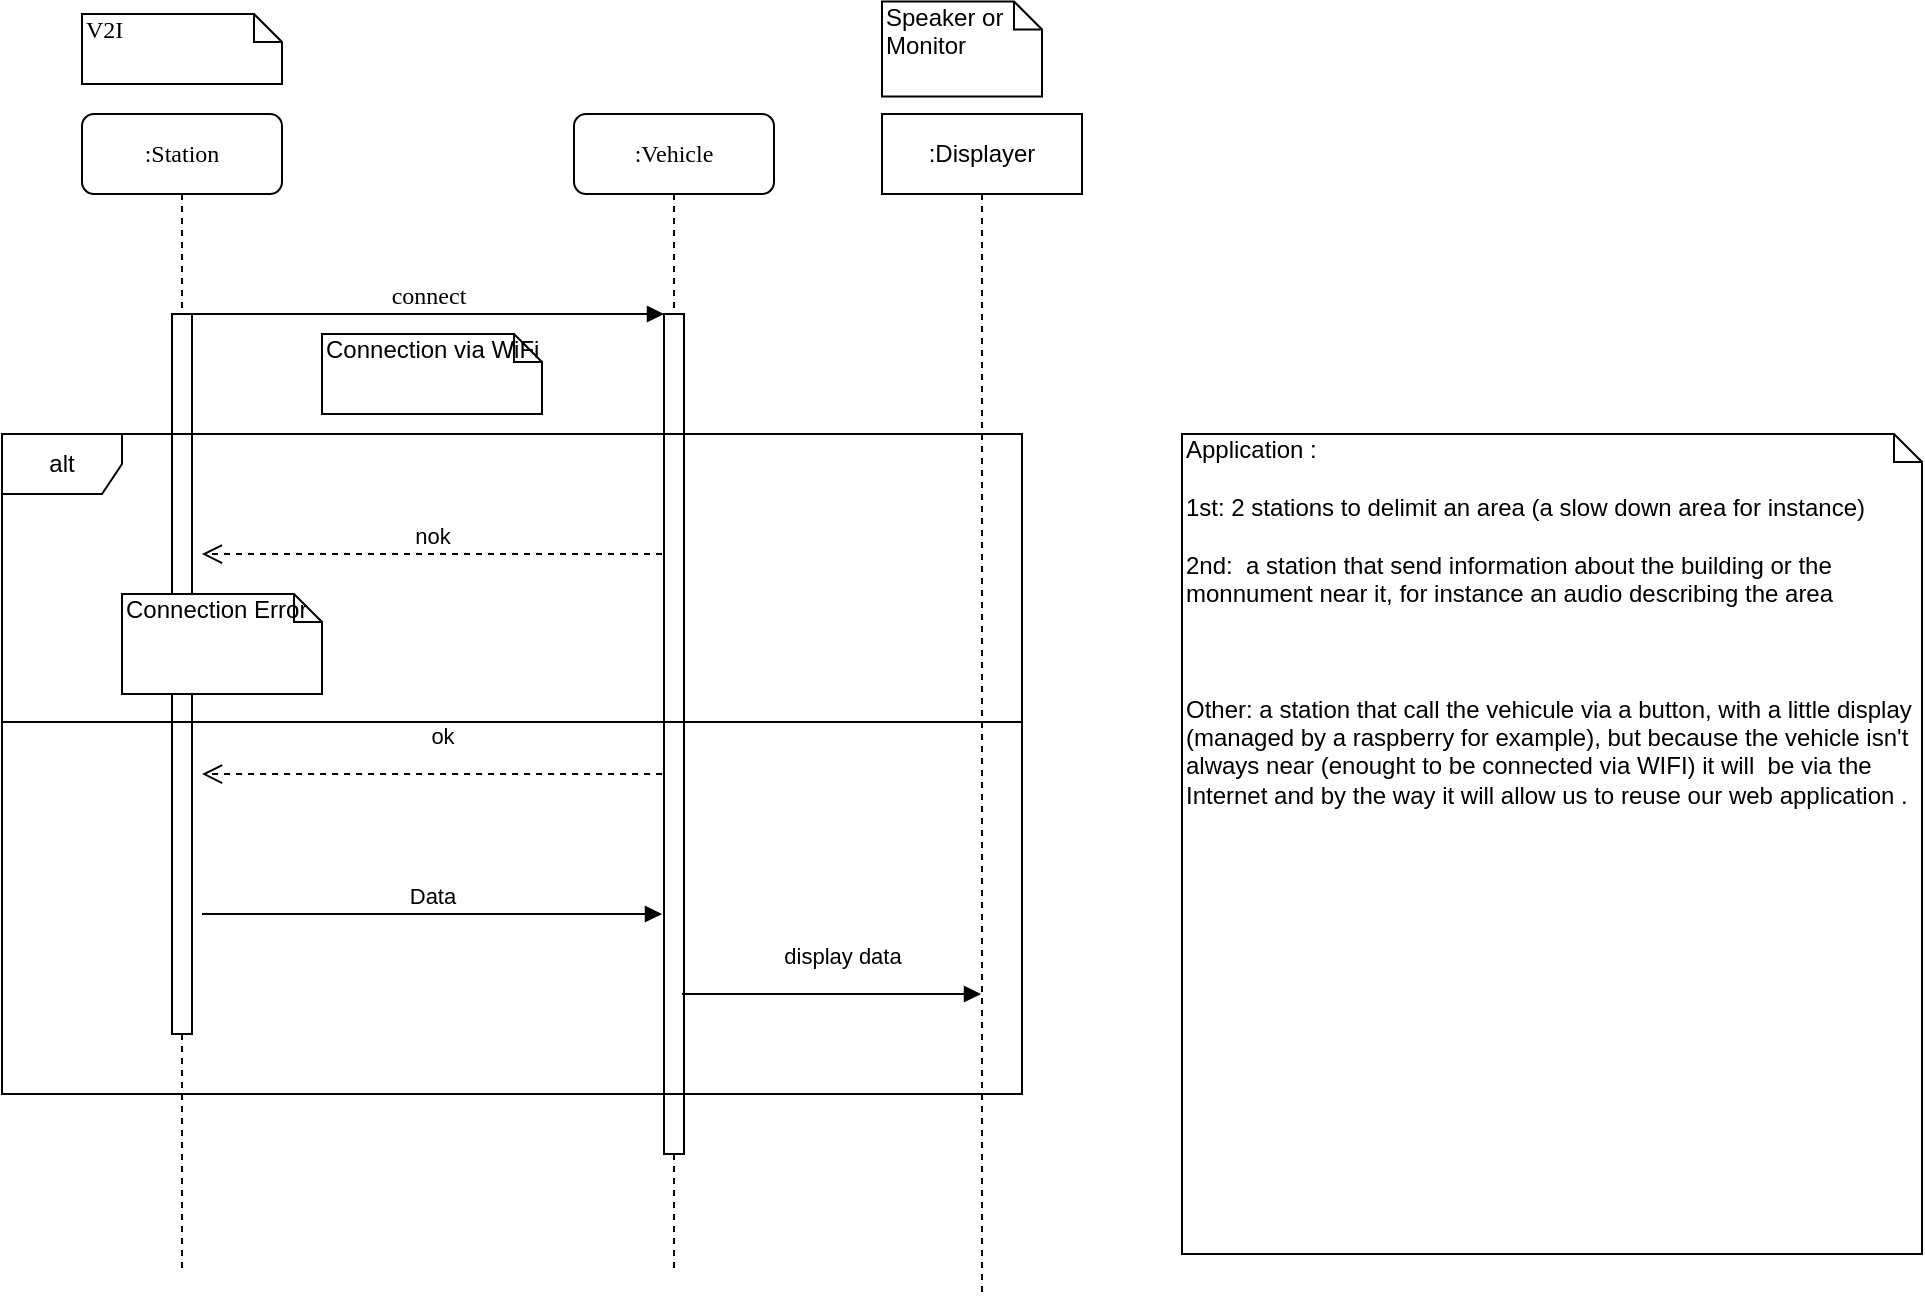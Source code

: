 <mxfile version="12.7.0" type="google"><diagram name="Page-1" id="13e1069c-82ec-6db2-03f1-153e76fe0fe0"><mxGraphModel dx="1422" dy="872" grid="1" gridSize="10" guides="1" tooltips="1" connect="1" arrows="1" fold="1" page="1" pageScale="1" pageWidth="1100" pageHeight="850" background="#ffffff" math="0" shadow="0"><root><mxCell id="0"/><mxCell id="1" parent="0"/><mxCell id="7baba1c4bc27f4b0-2" value=":Vehicle" style="shape=umlLifeline;perimeter=lifelinePerimeter;whiteSpace=wrap;html=1;container=1;collapsible=0;recursiveResize=0;outlineConnect=0;rounded=1;shadow=0;comic=0;labelBackgroundColor=none;strokeWidth=1;fontFamily=Verdana;fontSize=12;align=center;" parent="1" vertex="1"><mxGeometry x="346" y="80" width="100" height="580" as="geometry"/></mxCell><mxCell id="7baba1c4bc27f4b0-10" value="" style="html=1;points=[];perimeter=orthogonalPerimeter;rounded=0;shadow=0;comic=0;labelBackgroundColor=none;strokeWidth=1;fontFamily=Verdana;fontSize=12;align=center;" parent="7baba1c4bc27f4b0-2" vertex="1"><mxGeometry x="45" y="100" width="10" height="420" as="geometry"/></mxCell><mxCell id="7baba1c4bc27f4b0-8" value=":Station" style="shape=umlLifeline;perimeter=lifelinePerimeter;whiteSpace=wrap;html=1;container=1;collapsible=0;recursiveResize=0;outlineConnect=0;rounded=1;shadow=0;comic=0;labelBackgroundColor=none;strokeWidth=1;fontFamily=Verdana;fontSize=12;align=center;" parent="1" vertex="1"><mxGeometry x="100" y="80" width="100" height="580" as="geometry"/></mxCell><mxCell id="7baba1c4bc27f4b0-9" value="" style="html=1;points=[];perimeter=orthogonalPerimeter;rounded=0;shadow=0;comic=0;labelBackgroundColor=none;strokeWidth=1;fontFamily=Verdana;fontSize=12;align=center;" parent="7baba1c4bc27f4b0-8" vertex="1"><mxGeometry x="45" y="100" width="10" height="360" as="geometry"/></mxCell><mxCell id="7baba1c4bc27f4b0-11" value="&lt;div&gt;connect&lt;/div&gt;" style="html=1;verticalAlign=bottom;endArrow=block;entryX=0;entryY=0;labelBackgroundColor=none;fontFamily=Verdana;fontSize=12;edgeStyle=elbowEdgeStyle;elbow=vertical;" parent="1" source="7baba1c4bc27f4b0-9" target="7baba1c4bc27f4b0-10" edge="1"><mxGeometry relative="1" as="geometry"><mxPoint x="220" y="190" as="sourcePoint"/></mxGeometry></mxCell><mxCell id="7baba1c4bc27f4b0-40" value="V2I" style="shape=note;whiteSpace=wrap;html=1;size=14;verticalAlign=top;align=left;spacingTop=-6;rounded=0;shadow=0;comic=0;labelBackgroundColor=none;strokeWidth=1;fontFamily=Verdana;fontSize=12" parent="1" vertex="1"><mxGeometry x="100" y="30" width="100" height="35" as="geometry"/></mxCell><mxCell id="Gce-Ud6pBZDKNHZnSB3p-2" value="&lt;div&gt;alt&lt;/div&gt;" style="shape=umlFrame;whiteSpace=wrap;html=1;" vertex="1" parent="1"><mxGeometry x="60" y="240" width="510" height="330" as="geometry"/></mxCell><mxCell id="Gce-Ud6pBZDKNHZnSB3p-3" value="" style="line;strokeWidth=1;fillColor=none;align=left;verticalAlign=middle;spacingTop=-1;spacingLeft=3;spacingRight=3;rotatable=0;labelPosition=right;points=[];portConstraint=eastwest;" vertex="1" parent="1"><mxGeometry x="60" y="380" width="510" height="8" as="geometry"/></mxCell><mxCell id="Gce-Ud6pBZDKNHZnSB3p-5" value="nok" style="html=1;verticalAlign=bottom;endArrow=open;dashed=1;endSize=8;entryX=0.196;entryY=0.182;entryDx=0;entryDy=0;entryPerimeter=0;" edge="1" parent="1" target="Gce-Ud6pBZDKNHZnSB3p-2"><mxGeometry relative="1" as="geometry"><mxPoint x="390" y="300" as="sourcePoint"/><mxPoint x="310" y="300" as="targetPoint"/></mxGeometry></mxCell><mxCell id="Gce-Ud6pBZDKNHZnSB3p-6" value="&lt;div&gt;ok&lt;/div&gt;" style="html=1;verticalAlign=bottom;endArrow=open;dashed=1;endSize=8;entryX=0.196;entryY=0.182;entryDx=0;entryDy=0;entryPerimeter=0;" edge="1" parent="1"><mxGeometry x="-0.043" y="-10" relative="1" as="geometry"><mxPoint x="390.04" y="410" as="sourcePoint"/><mxPoint x="160.0" y="410.06" as="targetPoint"/><mxPoint as="offset"/></mxGeometry></mxCell><mxCell id="Gce-Ud6pBZDKNHZnSB3p-7" value="Connection Error" style="shape=note;whiteSpace=wrap;html=1;size=14;verticalAlign=top;align=left;spacingTop=-6;" vertex="1" parent="1"><mxGeometry x="120" y="320" width="100" height="50" as="geometry"/></mxCell><mxCell id="Gce-Ud6pBZDKNHZnSB3p-8" value="Data " style="html=1;verticalAlign=bottom;endArrow=block;" edge="1" parent="1"><mxGeometry width="80" relative="1" as="geometry"><mxPoint x="160" y="480" as="sourcePoint"/><mxPoint x="390" y="480" as="targetPoint"/></mxGeometry></mxCell><mxCell id="Gce-Ud6pBZDKNHZnSB3p-9" value=":Displayer" style="shape=umlLifeline;perimeter=lifelinePerimeter;whiteSpace=wrap;html=1;container=1;collapsible=0;recursiveResize=0;outlineConnect=0;" vertex="1" parent="1"><mxGeometry x="500" y="80" width="100" height="590" as="geometry"/></mxCell><mxCell id="Gce-Ud6pBZDKNHZnSB3p-10" value="Speaker or Monitor" style="shape=note;whiteSpace=wrap;html=1;size=14;verticalAlign=top;align=left;spacingTop=-6;" vertex="1" parent="1"><mxGeometry x="500" y="23.75" width="80" height="47.5" as="geometry"/></mxCell><mxCell id="Gce-Ud6pBZDKNHZnSB3p-11" value="display data" style="html=1;verticalAlign=bottom;endArrow=block;" edge="1" parent="1" target="Gce-Ud6pBZDKNHZnSB3p-9"><mxGeometry x="0.07" y="10" width="80" relative="1" as="geometry"><mxPoint x="400" y="520" as="sourcePoint"/><mxPoint x="480" y="520" as="targetPoint"/><mxPoint as="offset"/></mxGeometry></mxCell><mxCell id="Gce-Ud6pBZDKNHZnSB3p-12" value="Connection via WiFi" style="shape=note;whiteSpace=wrap;html=1;size=14;verticalAlign=top;align=left;spacingTop=-6;" vertex="1" parent="1"><mxGeometry x="220" y="190" width="110" height="40" as="geometry"/></mxCell><mxCell id="Gce-Ud6pBZDKNHZnSB3p-14" value="&lt;div&gt;Application :&lt;/div&gt;&lt;div&gt;&lt;br&gt;&lt;/div&gt;&lt;div&gt;1st: 2 stations to delimit an area (a slow down area for instance)&lt;/div&gt;&lt;div&gt;&lt;br&gt;&lt;/div&gt;&lt;div&gt;2nd:&amp;nbsp; a station that send information about the building or the monnument near it, for instance an audio describing the area&lt;/div&gt;&lt;div&gt;&lt;br&gt;&lt;/div&gt;&lt;div&gt;&lt;br&gt;&lt;/div&gt;&lt;div&gt;&lt;br&gt;&lt;/div&gt;&lt;div&gt;Other: a station that call the vehicule via a button, with a little display (managed by a raspberry for example), but because the vehicle isn't always near (enought to be connected via WIFI) it will&amp;nbsp; be via the Internet and by the way it will allow us to reuse our web application .&lt;br&gt;&lt;/div&gt;" style="shape=note;whiteSpace=wrap;html=1;size=14;verticalAlign=top;align=left;spacingTop=-6;" vertex="1" parent="1"><mxGeometry x="650" y="240" width="370" height="410" as="geometry"/></mxCell></root></mxGraphModel></diagram></mxfile>